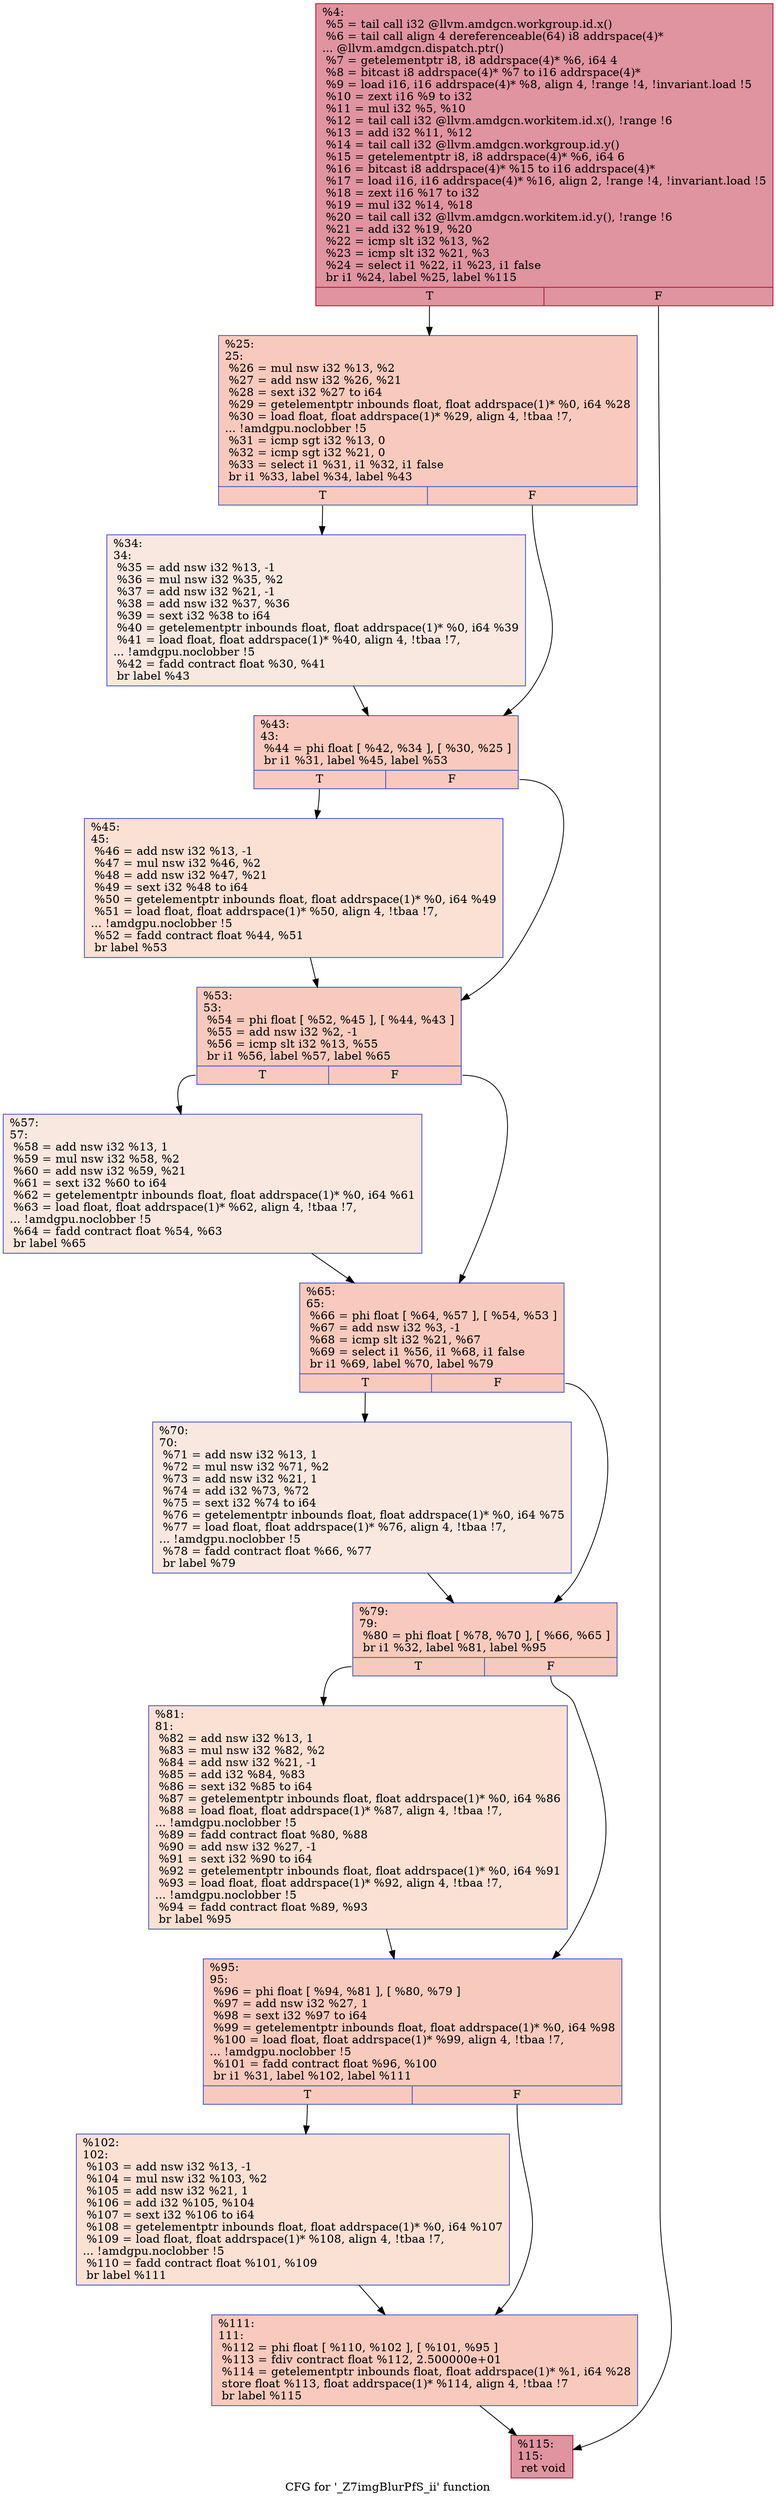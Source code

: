 digraph "CFG for '_Z7imgBlurPfS_ii' function" {
	label="CFG for '_Z7imgBlurPfS_ii' function";

	Node0x4e6e2f0 [shape=record,color="#b70d28ff", style=filled, fillcolor="#b70d2870",label="{%4:\l  %5 = tail call i32 @llvm.amdgcn.workgroup.id.x()\l  %6 = tail call align 4 dereferenceable(64) i8 addrspace(4)*\l... @llvm.amdgcn.dispatch.ptr()\l  %7 = getelementptr i8, i8 addrspace(4)* %6, i64 4\l  %8 = bitcast i8 addrspace(4)* %7 to i16 addrspace(4)*\l  %9 = load i16, i16 addrspace(4)* %8, align 4, !range !4, !invariant.load !5\l  %10 = zext i16 %9 to i32\l  %11 = mul i32 %5, %10\l  %12 = tail call i32 @llvm.amdgcn.workitem.id.x(), !range !6\l  %13 = add i32 %11, %12\l  %14 = tail call i32 @llvm.amdgcn.workgroup.id.y()\l  %15 = getelementptr i8, i8 addrspace(4)* %6, i64 6\l  %16 = bitcast i8 addrspace(4)* %15 to i16 addrspace(4)*\l  %17 = load i16, i16 addrspace(4)* %16, align 2, !range !4, !invariant.load !5\l  %18 = zext i16 %17 to i32\l  %19 = mul i32 %14, %18\l  %20 = tail call i32 @llvm.amdgcn.workitem.id.y(), !range !6\l  %21 = add i32 %19, %20\l  %22 = icmp slt i32 %13, %2\l  %23 = icmp slt i32 %21, %3\l  %24 = select i1 %22, i1 %23, i1 false\l  br i1 %24, label %25, label %115\l|{<s0>T|<s1>F}}"];
	Node0x4e6e2f0:s0 -> Node0x4e71d90;
	Node0x4e6e2f0:s1 -> Node0x4e71e20;
	Node0x4e71d90 [shape=record,color="#3d50c3ff", style=filled, fillcolor="#ef886b70",label="{%25:\l25:                                               \l  %26 = mul nsw i32 %13, %2\l  %27 = add nsw i32 %26, %21\l  %28 = sext i32 %27 to i64\l  %29 = getelementptr inbounds float, float addrspace(1)* %0, i64 %28\l  %30 = load float, float addrspace(1)* %29, align 4, !tbaa !7,\l... !amdgpu.noclobber !5\l  %31 = icmp sgt i32 %13, 0\l  %32 = icmp sgt i32 %21, 0\l  %33 = select i1 %31, i1 %32, i1 false\l  br i1 %33, label %34, label %43\l|{<s0>T|<s1>F}}"];
	Node0x4e71d90:s0 -> Node0x4e70510;
	Node0x4e71d90:s1 -> Node0x4e72720;
	Node0x4e70510 [shape=record,color="#3d50c3ff", style=filled, fillcolor="#f1ccb870",label="{%34:\l34:                                               \l  %35 = add nsw i32 %13, -1\l  %36 = mul nsw i32 %35, %2\l  %37 = add nsw i32 %21, -1\l  %38 = add nsw i32 %37, %36\l  %39 = sext i32 %38 to i64\l  %40 = getelementptr inbounds float, float addrspace(1)* %0, i64 %39\l  %41 = load float, float addrspace(1)* %40, align 4, !tbaa !7,\l... !amdgpu.noclobber !5\l  %42 = fadd contract float %30, %41\l  br label %43\l}"];
	Node0x4e70510 -> Node0x4e72720;
	Node0x4e72720 [shape=record,color="#3d50c3ff", style=filled, fillcolor="#ef886b70",label="{%43:\l43:                                               \l  %44 = phi float [ %42, %34 ], [ %30, %25 ]\l  br i1 %31, label %45, label %53\l|{<s0>T|<s1>F}}"];
	Node0x4e72720:s0 -> Node0x4e73410;
	Node0x4e72720:s1 -> Node0x4e73460;
	Node0x4e73410 [shape=record,color="#3d50c3ff", style=filled, fillcolor="#f7b99e70",label="{%45:\l45:                                               \l  %46 = add nsw i32 %13, -1\l  %47 = mul nsw i32 %46, %2\l  %48 = add nsw i32 %47, %21\l  %49 = sext i32 %48 to i64\l  %50 = getelementptr inbounds float, float addrspace(1)* %0, i64 %49\l  %51 = load float, float addrspace(1)* %50, align 4, !tbaa !7,\l... !amdgpu.noclobber !5\l  %52 = fadd contract float %44, %51\l  br label %53\l}"];
	Node0x4e73410 -> Node0x4e73460;
	Node0x4e73460 [shape=record,color="#3d50c3ff", style=filled, fillcolor="#ef886b70",label="{%53:\l53:                                               \l  %54 = phi float [ %52, %45 ], [ %44, %43 ]\l  %55 = add nsw i32 %2, -1\l  %56 = icmp slt i32 %13, %55\l  br i1 %56, label %57, label %65\l|{<s0>T|<s1>F}}"];
	Node0x4e73460:s0 -> Node0x4e73bd0;
	Node0x4e73460:s1 -> Node0x4e73c20;
	Node0x4e73bd0 [shape=record,color="#3d50c3ff", style=filled, fillcolor="#f1ccb870",label="{%57:\l57:                                               \l  %58 = add nsw i32 %13, 1\l  %59 = mul nsw i32 %58, %2\l  %60 = add nsw i32 %59, %21\l  %61 = sext i32 %60 to i64\l  %62 = getelementptr inbounds float, float addrspace(1)* %0, i64 %61\l  %63 = load float, float addrspace(1)* %62, align 4, !tbaa !7,\l... !amdgpu.noclobber !5\l  %64 = fadd contract float %54, %63\l  br label %65\l}"];
	Node0x4e73bd0 -> Node0x4e73c20;
	Node0x4e73c20 [shape=record,color="#3d50c3ff", style=filled, fillcolor="#ef886b70",label="{%65:\l65:                                               \l  %66 = phi float [ %64, %57 ], [ %54, %53 ]\l  %67 = add nsw i32 %3, -1\l  %68 = icmp slt i32 %21, %67\l  %69 = select i1 %56, i1 %68, i1 false\l  br i1 %69, label %70, label %79\l|{<s0>T|<s1>F}}"];
	Node0x4e73c20:s0 -> Node0x4e72680;
	Node0x4e73c20:s1 -> Node0x4e746a0;
	Node0x4e72680 [shape=record,color="#3d50c3ff", style=filled, fillcolor="#f1ccb870",label="{%70:\l70:                                               \l  %71 = add nsw i32 %13, 1\l  %72 = mul nsw i32 %71, %2\l  %73 = add nsw i32 %21, 1\l  %74 = add i32 %73, %72\l  %75 = sext i32 %74 to i64\l  %76 = getelementptr inbounds float, float addrspace(1)* %0, i64 %75\l  %77 = load float, float addrspace(1)* %76, align 4, !tbaa !7,\l... !amdgpu.noclobber !5\l  %78 = fadd contract float %66, %77\l  br label %79\l}"];
	Node0x4e72680 -> Node0x4e746a0;
	Node0x4e746a0 [shape=record,color="#3d50c3ff", style=filled, fillcolor="#ef886b70",label="{%79:\l79:                                               \l  %80 = phi float [ %78, %70 ], [ %66, %65 ]\l  br i1 %32, label %81, label %95\l|{<s0>T|<s1>F}}"];
	Node0x4e746a0:s0 -> Node0x4e74d50;
	Node0x4e746a0:s1 -> Node0x4e74da0;
	Node0x4e74d50 [shape=record,color="#3d50c3ff", style=filled, fillcolor="#f7b99e70",label="{%81:\l81:                                               \l  %82 = add nsw i32 %13, 1\l  %83 = mul nsw i32 %82, %2\l  %84 = add nsw i32 %21, -1\l  %85 = add i32 %84, %83\l  %86 = sext i32 %85 to i64\l  %87 = getelementptr inbounds float, float addrspace(1)* %0, i64 %86\l  %88 = load float, float addrspace(1)* %87, align 4, !tbaa !7,\l... !amdgpu.noclobber !5\l  %89 = fadd contract float %80, %88\l  %90 = add nsw i32 %27, -1\l  %91 = sext i32 %90 to i64\l  %92 = getelementptr inbounds float, float addrspace(1)* %0, i64 %91\l  %93 = load float, float addrspace(1)* %92, align 4, !tbaa !7,\l... !amdgpu.noclobber !5\l  %94 = fadd contract float %89, %93\l  br label %95\l}"];
	Node0x4e74d50 -> Node0x4e74da0;
	Node0x4e74da0 [shape=record,color="#3d50c3ff", style=filled, fillcolor="#ef886b70",label="{%95:\l95:                                               \l  %96 = phi float [ %94, %81 ], [ %80, %79 ]\l  %97 = add nsw i32 %27, 1\l  %98 = sext i32 %97 to i64\l  %99 = getelementptr inbounds float, float addrspace(1)* %0, i64 %98\l  %100 = load float, float addrspace(1)* %99, align 4, !tbaa !7,\l... !amdgpu.noclobber !5\l  %101 = fadd contract float %96, %100\l  br i1 %31, label %102, label %111\l|{<s0>T|<s1>F}}"];
	Node0x4e74da0:s0 -> Node0x4e759d0;
	Node0x4e74da0:s1 -> Node0x4e75a60;
	Node0x4e759d0 [shape=record,color="#3d50c3ff", style=filled, fillcolor="#f7b99e70",label="{%102:\l102:                                              \l  %103 = add nsw i32 %13, -1\l  %104 = mul nsw i32 %103, %2\l  %105 = add nsw i32 %21, 1\l  %106 = add i32 %105, %104\l  %107 = sext i32 %106 to i64\l  %108 = getelementptr inbounds float, float addrspace(1)* %0, i64 %107\l  %109 = load float, float addrspace(1)* %108, align 4, !tbaa !7,\l... !amdgpu.noclobber !5\l  %110 = fadd contract float %101, %109\l  br label %111\l}"];
	Node0x4e759d0 -> Node0x4e75a60;
	Node0x4e75a60 [shape=record,color="#3d50c3ff", style=filled, fillcolor="#ef886b70",label="{%111:\l111:                                              \l  %112 = phi float [ %110, %102 ], [ %101, %95 ]\l  %113 = fdiv contract float %112, 2.500000e+01\l  %114 = getelementptr inbounds float, float addrspace(1)* %1, i64 %28\l  store float %113, float addrspace(1)* %114, align 4, !tbaa !7\l  br label %115\l}"];
	Node0x4e75a60 -> Node0x4e71e20;
	Node0x4e71e20 [shape=record,color="#b70d28ff", style=filled, fillcolor="#b70d2870",label="{%115:\l115:                                              \l  ret void\l}"];
}
